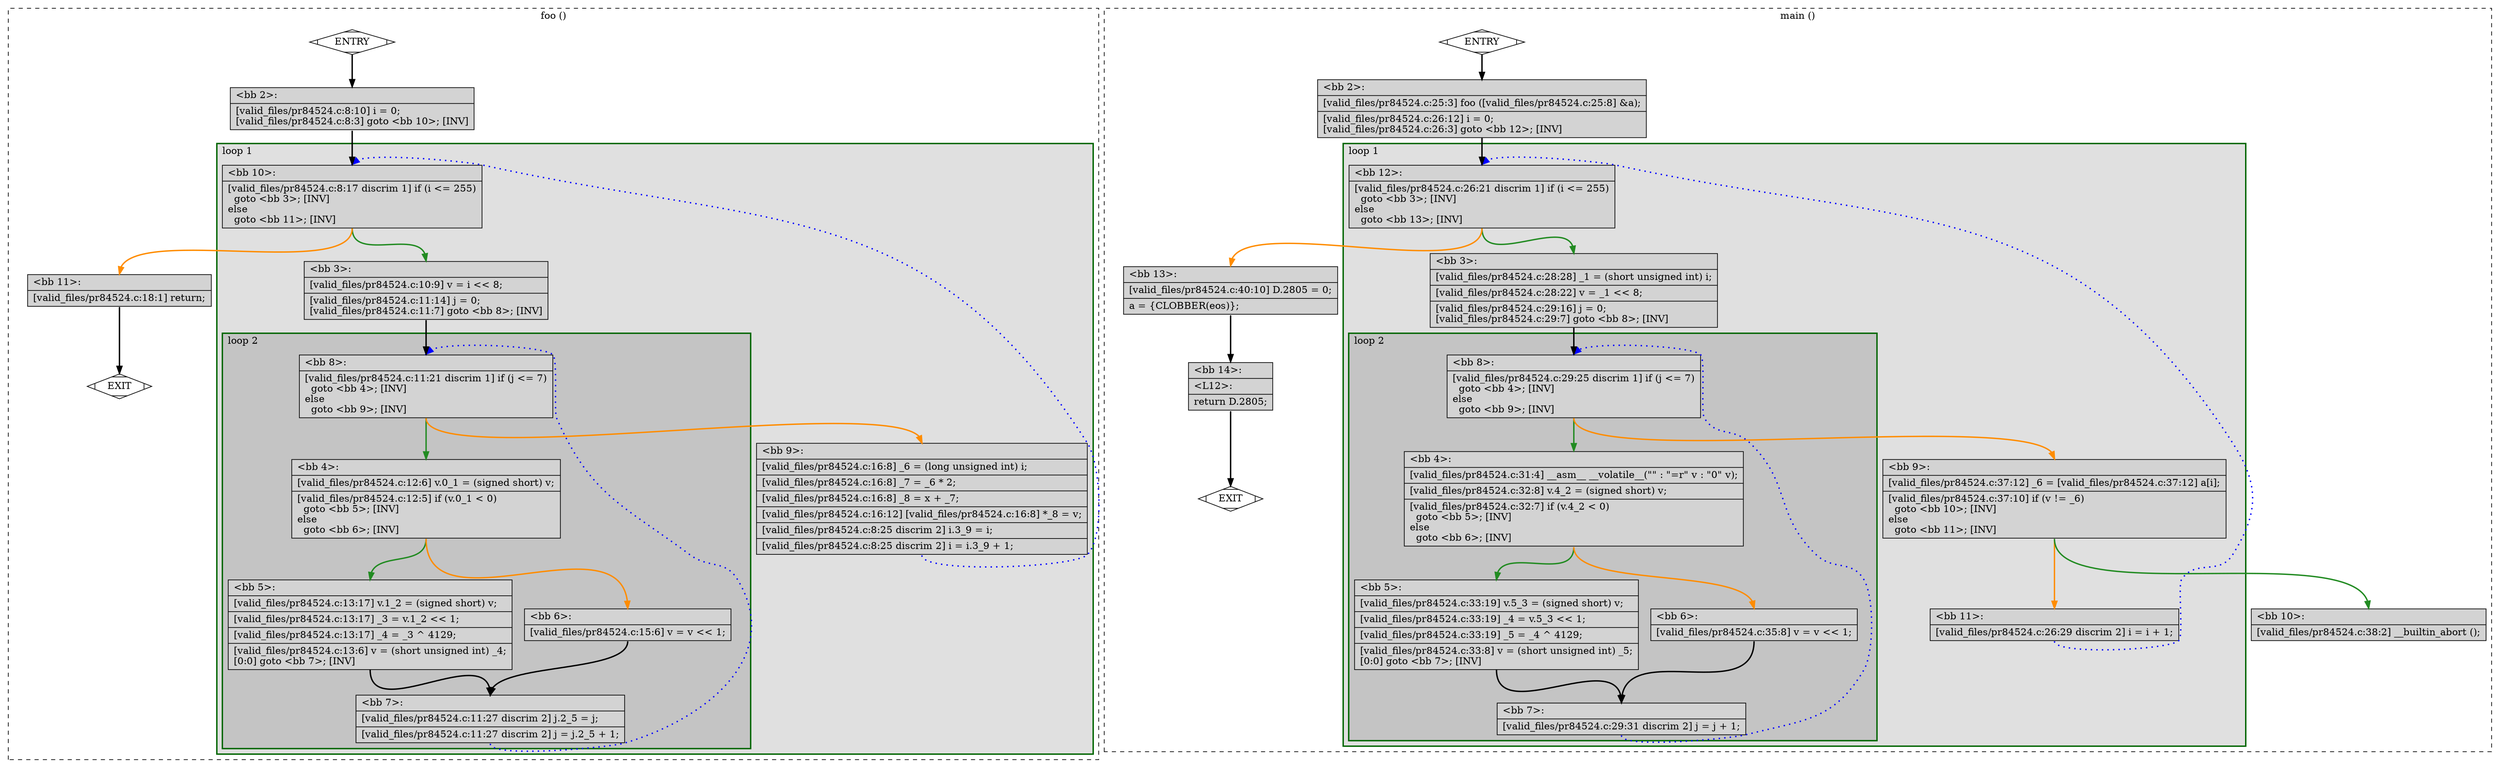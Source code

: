 digraph "a-pr84524.c.015t.cfg" {
overlap=false;
subgraph "cluster_foo" {
	style="dashed";
	color="black";
	label="foo ()";
	subgraph cluster_0_1 {
	style="filled";
	color="darkgreen";
	fillcolor="grey88";
	label="loop 1";
	labeljust=l;
	penwidth=2;
	subgraph cluster_0_2 {
	style="filled";
	color="darkgreen";
	fillcolor="grey77";
	label="loop 2";
	labeljust=l;
	penwidth=2;
	fn_0_basic_block_8 [shape=record,style=filled,fillcolor=lightgrey,label="{\<bb\ 8\>:\l\
|[valid_files/pr84524.c:11:21\ discrim\ 1]\ if\ (j\ \<=\ 7)\l\
\ \ goto\ \<bb\ 4\>;\ [INV]\l\
else\l\
\ \ goto\ \<bb\ 9\>;\ [INV]\l\
}"];

	fn_0_basic_block_4 [shape=record,style=filled,fillcolor=lightgrey,label="{\<bb\ 4\>:\l\
|[valid_files/pr84524.c:12:6]\ v.0_1\ =\ (signed\ short)\ v;\l\
|[valid_files/pr84524.c:12:5]\ if\ (v.0_1\ \<\ 0)\l\
\ \ goto\ \<bb\ 5\>;\ [INV]\l\
else\l\
\ \ goto\ \<bb\ 6\>;\ [INV]\l\
}"];

	fn_0_basic_block_5 [shape=record,style=filled,fillcolor=lightgrey,label="{\<bb\ 5\>:\l\
|[valid_files/pr84524.c:13:17]\ v.1_2\ =\ (signed\ short)\ v;\l\
|[valid_files/pr84524.c:13:17]\ _3\ =\ v.1_2\ \<\<\ 1;\l\
|[valid_files/pr84524.c:13:17]\ _4\ =\ _3\ ^\ 4129;\l\
|[valid_files/pr84524.c:13:6]\ v\ =\ (short\ unsigned\ int)\ _4;\l\
[0:0]\ goto\ \<bb\ 7\>;\ [INV]\l\
}"];

	fn_0_basic_block_6 [shape=record,style=filled,fillcolor=lightgrey,label="{\<bb\ 6\>:\l\
|[valid_files/pr84524.c:15:6]\ v\ =\ v\ \<\<\ 1;\l\
}"];

	fn_0_basic_block_7 [shape=record,style=filled,fillcolor=lightgrey,label="{\<bb\ 7\>:\l\
|[valid_files/pr84524.c:11:27\ discrim\ 2]\ j.2_5\ =\ j;\l\
|[valid_files/pr84524.c:11:27\ discrim\ 2]\ j\ =\ j.2_5\ +\ 1;\l\
}"];

	}
	fn_0_basic_block_10 [shape=record,style=filled,fillcolor=lightgrey,label="{\<bb\ 10\>:\l\
|[valid_files/pr84524.c:8:17\ discrim\ 1]\ if\ (i\ \<=\ 255)\l\
\ \ goto\ \<bb\ 3\>;\ [INV]\l\
else\l\
\ \ goto\ \<bb\ 11\>;\ [INV]\l\
}"];

	fn_0_basic_block_3 [shape=record,style=filled,fillcolor=lightgrey,label="{\<bb\ 3\>:\l\
|[valid_files/pr84524.c:10:9]\ v\ =\ i\ \<\<\ 8;\l\
|[valid_files/pr84524.c:11:14]\ j\ =\ 0;\l\
[valid_files/pr84524.c:11:7]\ goto\ \<bb\ 8\>;\ [INV]\l\
}"];

	fn_0_basic_block_9 [shape=record,style=filled,fillcolor=lightgrey,label="{\<bb\ 9\>:\l\
|[valid_files/pr84524.c:16:8]\ _6\ =\ (long\ unsigned\ int)\ i;\l\
|[valid_files/pr84524.c:16:8]\ _7\ =\ _6\ *\ 2;\l\
|[valid_files/pr84524.c:16:8]\ _8\ =\ x\ +\ _7;\l\
|[valid_files/pr84524.c:16:12]\ [valid_files/pr84524.c:16:8]\ *_8\ =\ v;\l\
|[valid_files/pr84524.c:8:25\ discrim\ 2]\ i.3_9\ =\ i;\l\
|[valid_files/pr84524.c:8:25\ discrim\ 2]\ i\ =\ i.3_9\ +\ 1;\l\
}"];

	}
	fn_0_basic_block_0 [shape=Mdiamond,style=filled,fillcolor=white,label="ENTRY"];

	fn_0_basic_block_1 [shape=Mdiamond,style=filled,fillcolor=white,label="EXIT"];

	fn_0_basic_block_2 [shape=record,style=filled,fillcolor=lightgrey,label="{\<bb\ 2\>:\l\
|[valid_files/pr84524.c:8:10]\ i\ =\ 0;\l\
[valid_files/pr84524.c:8:3]\ goto\ \<bb\ 10\>;\ [INV]\l\
}"];

	fn_0_basic_block_11 [shape=record,style=filled,fillcolor=lightgrey,label="{\<bb\ 11\>:\l\
|[valid_files/pr84524.c:18:1]\ return;\l\
}"];

	fn_0_basic_block_0:s -> fn_0_basic_block_2:n [style="solid,bold",color=black,weight=100,constraint=true];
	fn_0_basic_block_2:s -> fn_0_basic_block_10:n [style="solid,bold",color=black,weight=100,constraint=true];
	fn_0_basic_block_3:s -> fn_0_basic_block_8:n [style="solid,bold",color=black,weight=100,constraint=true];
	fn_0_basic_block_4:s -> fn_0_basic_block_5:n [style="solid,bold",color=forestgreen,weight=10,constraint=true];
	fn_0_basic_block_4:s -> fn_0_basic_block_6:n [style="solid,bold",color=darkorange,weight=10,constraint=true];
	fn_0_basic_block_5:s -> fn_0_basic_block_7:n [style="solid,bold",color=black,weight=100,constraint=true];
	fn_0_basic_block_6:s -> fn_0_basic_block_7:n [style="solid,bold",color=black,weight=100,constraint=true];
	fn_0_basic_block_7:s -> fn_0_basic_block_8:n [style="dotted,bold",color=blue,weight=10,constraint=false];
	fn_0_basic_block_8:s -> fn_0_basic_block_4:n [style="solid,bold",color=forestgreen,weight=10,constraint=true];
	fn_0_basic_block_8:s -> fn_0_basic_block_9:n [style="solid,bold",color=darkorange,weight=10,constraint=true];
	fn_0_basic_block_9:s -> fn_0_basic_block_10:n [style="dotted,bold",color=blue,weight=10,constraint=false];
	fn_0_basic_block_10:s -> fn_0_basic_block_3:n [style="solid,bold",color=forestgreen,weight=10,constraint=true];
	fn_0_basic_block_10:s -> fn_0_basic_block_11:n [style="solid,bold",color=darkorange,weight=10,constraint=true];
	fn_0_basic_block_11:s -> fn_0_basic_block_1:n [style="solid,bold",color=black,weight=10,constraint=true];
	fn_0_basic_block_0:s -> fn_0_basic_block_1:n [style="invis",constraint=true];
}
subgraph "cluster_main" {
	style="dashed";
	color="black";
	label="main ()";
	subgraph cluster_1_1 {
	style="filled";
	color="darkgreen";
	fillcolor="grey88";
	label="loop 1";
	labeljust=l;
	penwidth=2;
	subgraph cluster_1_2 {
	style="filled";
	color="darkgreen";
	fillcolor="grey77";
	label="loop 2";
	labeljust=l;
	penwidth=2;
	fn_1_basic_block_8 [shape=record,style=filled,fillcolor=lightgrey,label="{\<bb\ 8\>:\l\
|[valid_files/pr84524.c:29:25\ discrim\ 1]\ if\ (j\ \<=\ 7)\l\
\ \ goto\ \<bb\ 4\>;\ [INV]\l\
else\l\
\ \ goto\ \<bb\ 9\>;\ [INV]\l\
}"];

	fn_1_basic_block_4 [shape=record,style=filled,fillcolor=lightgrey,label="{\<bb\ 4\>:\l\
|[valid_files/pr84524.c:31:4]\ __asm__\ __volatile__(\"\"\ :\ \"=r\"\ v\ :\ \"0\"\ v);\l\
|[valid_files/pr84524.c:32:8]\ v.4_2\ =\ (signed\ short)\ v;\l\
|[valid_files/pr84524.c:32:7]\ if\ (v.4_2\ \<\ 0)\l\
\ \ goto\ \<bb\ 5\>;\ [INV]\l\
else\l\
\ \ goto\ \<bb\ 6\>;\ [INV]\l\
}"];

	fn_1_basic_block_5 [shape=record,style=filled,fillcolor=lightgrey,label="{\<bb\ 5\>:\l\
|[valid_files/pr84524.c:33:19]\ v.5_3\ =\ (signed\ short)\ v;\l\
|[valid_files/pr84524.c:33:19]\ _4\ =\ v.5_3\ \<\<\ 1;\l\
|[valid_files/pr84524.c:33:19]\ _5\ =\ _4\ ^\ 4129;\l\
|[valid_files/pr84524.c:33:8]\ v\ =\ (short\ unsigned\ int)\ _5;\l\
[0:0]\ goto\ \<bb\ 7\>;\ [INV]\l\
}"];

	fn_1_basic_block_6 [shape=record,style=filled,fillcolor=lightgrey,label="{\<bb\ 6\>:\l\
|[valid_files/pr84524.c:35:8]\ v\ =\ v\ \<\<\ 1;\l\
}"];

	fn_1_basic_block_7 [shape=record,style=filled,fillcolor=lightgrey,label="{\<bb\ 7\>:\l\
|[valid_files/pr84524.c:29:31\ discrim\ 2]\ j\ =\ j\ +\ 1;\l\
}"];

	}
	fn_1_basic_block_12 [shape=record,style=filled,fillcolor=lightgrey,label="{\<bb\ 12\>:\l\
|[valid_files/pr84524.c:26:21\ discrim\ 1]\ if\ (i\ \<=\ 255)\l\
\ \ goto\ \<bb\ 3\>;\ [INV]\l\
else\l\
\ \ goto\ \<bb\ 13\>;\ [INV]\l\
}"];

	fn_1_basic_block_3 [shape=record,style=filled,fillcolor=lightgrey,label="{\<bb\ 3\>:\l\
|[valid_files/pr84524.c:28:28]\ _1\ =\ (short\ unsigned\ int)\ i;\l\
|[valid_files/pr84524.c:28:22]\ v\ =\ _1\ \<\<\ 8;\l\
|[valid_files/pr84524.c:29:16]\ j\ =\ 0;\l\
[valid_files/pr84524.c:29:7]\ goto\ \<bb\ 8\>;\ [INV]\l\
}"];

	fn_1_basic_block_9 [shape=record,style=filled,fillcolor=lightgrey,label="{\<bb\ 9\>:\l\
|[valid_files/pr84524.c:37:12]\ _6\ =\ [valid_files/pr84524.c:37:12]\ a[i];\l\
|[valid_files/pr84524.c:37:10]\ if\ (v\ !=\ _6)\l\
\ \ goto\ \<bb\ 10\>;\ [INV]\l\
else\l\
\ \ goto\ \<bb\ 11\>;\ [INV]\l\
}"];

	fn_1_basic_block_11 [shape=record,style=filled,fillcolor=lightgrey,label="{\<bb\ 11\>:\l\
|[valid_files/pr84524.c:26:29\ discrim\ 2]\ i\ =\ i\ +\ 1;\l\
}"];

	}
	fn_1_basic_block_0 [shape=Mdiamond,style=filled,fillcolor=white,label="ENTRY"];

	fn_1_basic_block_1 [shape=Mdiamond,style=filled,fillcolor=white,label="EXIT"];

	fn_1_basic_block_2 [shape=record,style=filled,fillcolor=lightgrey,label="{\<bb\ 2\>:\l\
|[valid_files/pr84524.c:25:3]\ foo\ ([valid_files/pr84524.c:25:8]\ &a);\l\
|[valid_files/pr84524.c:26:12]\ i\ =\ 0;\l\
[valid_files/pr84524.c:26:3]\ goto\ \<bb\ 12\>;\ [INV]\l\
}"];

	fn_1_basic_block_10 [shape=record,style=filled,fillcolor=lightgrey,label="{\<bb\ 10\>:\l\
|[valid_files/pr84524.c:38:2]\ __builtin_abort\ ();\l\
}"];

	fn_1_basic_block_13 [shape=record,style=filled,fillcolor=lightgrey,label="{\<bb\ 13\>:\l\
|[valid_files/pr84524.c:40:10]\ D.2805\ =\ 0;\l\
|a\ =\ \{CLOBBER(eos)\};\l\
}"];

	fn_1_basic_block_14 [shape=record,style=filled,fillcolor=lightgrey,label="{\<bb\ 14\>:\l\
|\<L12\>:\l\
|return\ D.2805;\l\
}"];

	fn_1_basic_block_0:s -> fn_1_basic_block_2:n [style="solid,bold",color=black,weight=100,constraint=true];
	fn_1_basic_block_2:s -> fn_1_basic_block_12:n [style="solid,bold",color=black,weight=100,constraint=true];
	fn_1_basic_block_3:s -> fn_1_basic_block_8:n [style="solid,bold",color=black,weight=100,constraint=true];
	fn_1_basic_block_4:s -> fn_1_basic_block_5:n [style="solid,bold",color=forestgreen,weight=10,constraint=true];
	fn_1_basic_block_4:s -> fn_1_basic_block_6:n [style="solid,bold",color=darkorange,weight=10,constraint=true];
	fn_1_basic_block_5:s -> fn_1_basic_block_7:n [style="solid,bold",color=black,weight=100,constraint=true];
	fn_1_basic_block_6:s -> fn_1_basic_block_7:n [style="solid,bold",color=black,weight=100,constraint=true];
	fn_1_basic_block_7:s -> fn_1_basic_block_8:n [style="dotted,bold",color=blue,weight=10,constraint=false];
	fn_1_basic_block_8:s -> fn_1_basic_block_4:n [style="solid,bold",color=forestgreen,weight=10,constraint=true];
	fn_1_basic_block_8:s -> fn_1_basic_block_9:n [style="solid,bold",color=darkorange,weight=10,constraint=true];
	fn_1_basic_block_9:s -> fn_1_basic_block_10:n [style="solid,bold",color=forestgreen,weight=10,constraint=true];
	fn_1_basic_block_9:s -> fn_1_basic_block_11:n [style="solid,bold",color=darkorange,weight=10,constraint=true];
	fn_1_basic_block_11:s -> fn_1_basic_block_12:n [style="dotted,bold",color=blue,weight=10,constraint=false];
	fn_1_basic_block_12:s -> fn_1_basic_block_3:n [style="solid,bold",color=forestgreen,weight=10,constraint=true];
	fn_1_basic_block_12:s -> fn_1_basic_block_13:n [style="solid,bold",color=darkorange,weight=10,constraint=true];
	fn_1_basic_block_13:s -> fn_1_basic_block_14:n [style="solid,bold",color=black,weight=100,constraint=true];
	fn_1_basic_block_14:s -> fn_1_basic_block_1:n [style="solid,bold",color=black,weight=10,constraint=true];
	fn_1_basic_block_0:s -> fn_1_basic_block_1:n [style="invis",constraint=true];
}
}
